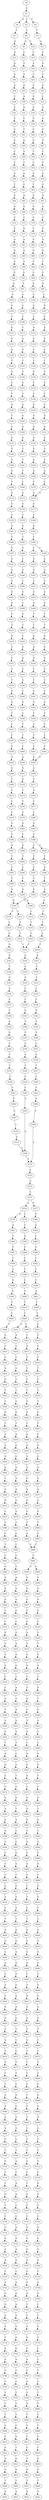 strict digraph  {
	S0 -> S1 [ label = G ];
	S1 -> S2 [ label = A ];
	S1 -> S3 [ label = C ];
	S1 -> S4 [ label = G ];
	S2 -> S5 [ label = T ];
	S3 -> S6 [ label = T ];
	S4 -> S7 [ label = T ];
	S5 -> S8 [ label = A ];
	S6 -> S9 [ label = A ];
	S6 -> S10 [ label = C ];
	S7 -> S11 [ label = G ];
	S8 -> S12 [ label = A ];
	S9 -> S13 [ label = C ];
	S10 -> S14 [ label = C ];
	S11 -> S15 [ label = C ];
	S12 -> S16 [ label = A ];
	S13 -> S17 [ label = G ];
	S14 -> S18 [ label = A ];
	S15 -> S19 [ label = A ];
	S16 -> S20 [ label = A ];
	S17 -> S21 [ label = A ];
	S18 -> S22 [ label = C ];
	S19 -> S23 [ label = C ];
	S20 -> S24 [ label = A ];
	S21 -> S25 [ label = G ];
	S22 -> S26 [ label = C ];
	S23 -> S27 [ label = G ];
	S24 -> S28 [ label = C ];
	S25 -> S29 [ label = A ];
	S26 -> S30 [ label = G ];
	S27 -> S31 [ label = C ];
	S28 -> S32 [ label = T ];
	S29 -> S33 [ label = A ];
	S30 -> S34 [ label = G ];
	S31 -> S35 [ label = G ];
	S32 -> S36 [ label = T ];
	S33 -> S37 [ label = C ];
	S34 -> S38 [ label = A ];
	S35 -> S39 [ label = G ];
	S36 -> S40 [ label = T ];
	S37 -> S41 [ label = T ];
	S38 -> S42 [ label = C ];
	S39 -> S43 [ label = T ];
	S40 -> S44 [ label = G ];
	S41 -> S45 [ label = G ];
	S42 -> S46 [ label = G ];
	S43 -> S47 [ label = G ];
	S44 -> S48 [ label = C ];
	S45 -> S49 [ label = G ];
	S46 -> S50 [ label = T ];
	S47 -> S51 [ label = C ];
	S48 -> S52 [ label = C ];
	S49 -> S53 [ label = C ];
	S50 -> S54 [ label = C ];
	S51 -> S55 [ label = C ];
	S52 -> S56 [ label = G ];
	S53 -> S57 [ label = G ];
	S54 -> S58 [ label = G ];
	S55 -> S59 [ label = G ];
	S56 -> S60 [ label = T ];
	S57 -> S61 [ label = C ];
	S58 -> S62 [ label = T ];
	S59 -> S63 [ label = C ];
	S60 -> S64 [ label = A ];
	S61 -> S65 [ label = A ];
	S62 -> S66 [ label = G ];
	S63 -> S67 [ label = A ];
	S64 -> S68 [ label = G ];
	S65 -> S69 [ label = G ];
	S66 -> S70 [ label = A ];
	S67 -> S71 [ label = A ];
	S68 -> S72 [ label = C ];
	S69 -> S73 [ label = C ];
	S70 -> S74 [ label = C ];
	S71 -> S75 [ label = C ];
	S72 -> S76 [ label = C ];
	S73 -> S77 [ label = G ];
	S74 -> S78 [ label = C ];
	S75 -> S79 [ label = C ];
	S76 -> S80 [ label = G ];
	S77 -> S81 [ label = G ];
	S78 -> S82 [ label = G ];
	S79 -> S83 [ label = A ];
	S80 -> S84 [ label = G ];
	S81 -> S85 [ label = G ];
	S82 -> S86 [ label = G ];
	S83 -> S87 [ label = G ];
	S84 -> S88 [ label = T ];
	S85 -> S89 [ label = T ];
	S86 -> S90 [ label = T ];
	S87 -> S91 [ label = T ];
	S88 -> S92 [ label = G ];
	S89 -> S93 [ label = G ];
	S90 -> S94 [ label = C ];
	S91 -> S95 [ label = C ];
	S92 -> S96 [ label = A ];
	S93 -> S97 [ label = C ];
	S94 -> S98 [ label = G ];
	S95 -> S99 [ label = G ];
	S96 -> S100 [ label = C ];
	S97 -> S101 [ label = C ];
	S98 -> S102 [ label = C ];
	S99 -> S103 [ label = C ];
	S100 -> S104 [ label = G ];
	S101 -> S105 [ label = G ];
	S102 -> S106 [ label = G ];
	S103 -> S107 [ label = G ];
	S104 -> S108 [ label = T ];
	S105 -> S109 [ label = C ];
	S106 -> S110 [ label = T ];
	S107 -> S111 [ label = C ];
	S108 -> S112 [ label = G ];
	S109 -> S113 [ label = C ];
	S110 -> S114 [ label = A ];
	S111 -> S115 [ label = A ];
	S112 -> S116 [ label = G ];
	S113 -> S117 [ label = G ];
	S114 -> S118 [ label = G ];
	S115 -> S119 [ label = G ];
	S116 -> S120 [ label = G ];
	S117 -> S121 [ label = G ];
	S118 -> S122 [ label = C ];
	S119 -> S123 [ label = C ];
	S120 -> S124 [ label = T ];
	S121 -> S125 [ label = T ];
	S122 -> S126 [ label = C ];
	S123 -> S127 [ label = C ];
	S124 -> S128 [ label = A ];
	S125 -> S129 [ label = G ];
	S126 -> S130 [ label = G ];
	S127 -> S131 [ label = G ];
	S128 -> S132 [ label = C ];
	S129 -> S133 [ label = G ];
	S130 -> S134 [ label = C ];
	S131 -> S135 [ label = G ];
	S132 -> S136 [ label = T ];
	S133 -> S137 [ label = T ];
	S134 -> S138 [ label = T ];
	S135 -> S139 [ label = T ];
	S136 -> S140 [ label = A ];
	S137 -> S141 [ label = G ];
	S138 -> S142 [ label = G ];
	S139 -> S143 [ label = G ];
	S140 -> S144 [ label = T ];
	S141 -> S145 [ label = G ];
	S142 -> S146 [ label = G ];
	S143 -> S147 [ label = G ];
	S144 -> S148 [ label = T ];
	S145 -> S149 [ label = A ];
	S146 -> S150 [ label = A ];
	S147 -> S151 [ label = A ];
	S148 -> S152 [ label = G ];
	S149 -> S153 [ label = A ];
	S150 -> S154 [ label = A ];
	S151 -> S155 [ label = A ];
	S152 -> S156 [ label = G ];
	S153 -> S157 [ label = C ];
	S154 -> S158 [ label = G ];
	S155 -> S159 [ label = G ];
	S156 -> S160 [ label = A ];
	S157 -> S161 [ label = C ];
	S158 -> S162 [ label = A ];
	S159 -> S163 [ label = A ];
	S160 -> S164 [ label = A ];
	S161 -> S165 [ label = T ];
	S162 -> S166 [ label = A ];
	S163 -> S167 [ label = A ];
	S164 -> S168 [ label = C ];
	S165 -> S169 [ label = C ];
	S166 -> S170 [ label = C ];
	S167 -> S171 [ label = C ];
	S168 -> S172 [ label = G ];
	S169 -> S173 [ label = G ];
	S170 -> S174 [ label = G ];
	S171 -> S174 [ label = G ];
	S172 -> S175 [ label = G ];
	S173 -> S176 [ label = G ];
	S174 -> S177 [ label = G ];
	S175 -> S178 [ label = T ];
	S176 -> S179 [ label = C ];
	S177 -> S180 [ label = C ];
	S178 -> S181 [ label = A ];
	S179 -> S182 [ label = A ];
	S180 -> S183 [ label = A ];
	S181 -> S184 [ label = C ];
	S182 -> S185 [ label = C ];
	S183 -> S186 [ label = C ];
	S184 -> S187 [ label = G ];
	S185 -> S188 [ label = G ];
	S186 -> S189 [ label = C ];
	S186 -> S190 [ label = T ];
	S187 -> S191 [ label = A ];
	S188 -> S192 [ label = C ];
	S189 -> S193 [ label = G ];
	S190 -> S194 [ label = G ];
	S191 -> S195 [ label = A ];
	S192 -> S196 [ label = G ];
	S193 -> S197 [ label = G ];
	S194 -> S198 [ label = G ];
	S195 -> S199 [ label = G ];
	S196 -> S200 [ label = C ];
	S197 -> S201 [ label = G ];
	S198 -> S202 [ label = G ];
	S199 -> S203 [ label = A ];
	S200 -> S204 [ label = G ];
	S201 -> S205 [ label = A ];
	S202 -> S206 [ label = A ];
	S203 -> S207 [ label = A ];
	S204 -> S208 [ label = C ];
	S205 -> S209 [ label = A ];
	S206 -> S210 [ label = A ];
	S207 -> S211 [ label = G ];
	S208 -> S212 [ label = G ];
	S209 -> S213 [ label = T ];
	S210 -> S214 [ label = C ];
	S211 -> S215 [ label = T ];
	S212 -> S216 [ label = T ];
	S213 -> S217 [ label = T ];
	S214 -> S218 [ label = T ];
	S215 -> S219 [ label = G ];
	S216 -> S220 [ label = C ];
	S217 -> S221 [ label = G ];
	S218 -> S222 [ label = G ];
	S219 -> S223 [ label = T ];
	S220 -> S224 [ label = G ];
	S221 -> S225 [ label = A ];
	S222 -> S226 [ label = G ];
	S223 -> S227 [ label = C ];
	S224 -> S228 [ label = A ];
	S225 -> S229 [ label = A ];
	S226 -> S230 [ label = A ];
	S227 -> S231 [ label = C ];
	S228 -> S232 [ label = C ];
	S229 -> S233 [ label = C ];
	S230 -> S234 [ label = C ];
	S231 -> S235 [ label = T ];
	S232 -> S236 [ label = G ];
	S233 -> S237 [ label = C ];
	S234 -> S238 [ label = C ];
	S235 -> S239 [ label = G ];
	S236 -> S240 [ label = C ];
	S237 -> S241 [ label = C ];
	S238 -> S242 [ label = C ];
	S239 -> S243 [ label = G ];
	S240 -> S244 [ label = G ];
	S241 -> S245 [ label = G ];
	S242 -> S246 [ label = G ];
	S243 -> S247 [ label = C ];
	S244 -> S248 [ label = C ];
	S245 -> S249 [ label = T ];
	S246 -> S250 [ label = T ];
	S247 -> S251 [ label = C ];
	S248 -> S252 [ label = C ];
	S249 -> S253 [ label = C ];
	S250 -> S254 [ label = C ];
	S251 -> S255 [ label = T ];
	S252 -> S256 [ label = T ];
	S253 -> S257 [ label = T ];
	S254 -> S258 [ label = T ];
	S255 -> S259 [ label = G ];
	S256 -> S260 [ label = C ];
	S257 -> S261 [ label = C ];
	S258 -> S262 [ label = C ];
	S259 -> S263 [ label = G ];
	S260 -> S264 [ label = G ];
	S261 -> S265 [ label = G ];
	S262 -> S265 [ label = G ];
	S263 -> S266 [ label = G ];
	S264 -> S267 [ label = G ];
	S265 -> S268 [ label = G ];
	S266 -> S269 [ label = T ];
	S267 -> S270 [ label = G ];
	S268 -> S271 [ label = C ];
	S269 -> S272 [ label = C ];
	S270 -> S273 [ label = C ];
	S271 -> S274 [ label = A ];
	S272 -> S275 [ label = C ];
	S273 -> S276 [ label = T ];
	S274 -> S277 [ label = C ];
	S275 -> S278 [ label = C ];
	S276 -> S279 [ label = C ];
	S277 -> S280 [ label = C ];
	S278 -> S281 [ label = G ];
	S279 -> S282 [ label = A ];
	S280 -> S283 [ label = G ];
	S281 -> S284 [ label = A ];
	S282 -> S285 [ label = C ];
	S283 -> S286 [ label = A ];
	S284 -> S287 [ label = G ];
	S285 -> S288 [ label = G ];
	S286 -> S289 [ label = G ];
	S286 -> S290 [ label = A ];
	S287 -> S291 [ label = T ];
	S288 -> S292 [ label = T ];
	S289 -> S293 [ label = T ];
	S290 -> S294 [ label = T ];
	S291 -> S295 [ label = C ];
	S292 -> S296 [ label = C ];
	S293 -> S297 [ label = C ];
	S294 -> S298 [ label = G ];
	S295 -> S299 [ label = C ];
	S296 -> S300 [ label = C ];
	S297 -> S301 [ label = C ];
	S298 -> S302 [ label = T ];
	S299 -> S303 [ label = A ];
	S300 -> S304 [ label = A ];
	S301 -> S305 [ label = A ];
	S302 -> S306 [ label = A ];
	S303 -> S307 [ label = G ];
	S304 -> S308 [ label = G ];
	S305 -> S307 [ label = G ];
	S306 -> S309 [ label = G ];
	S307 -> S310 [ label = T ];
	S307 -> S311 [ label = C ];
	S308 -> S312 [ label = C ];
	S309 -> S313 [ label = T ];
	S310 -> S314 [ label = A ];
	S311 -> S315 [ label = T ];
	S312 -> S316 [ label = T ];
	S313 -> S317 [ label = T ];
	S314 -> S318 [ label = G ];
	S315 -> S319 [ label = T ];
	S316 -> S320 [ label = T ];
	S317 -> S321 [ label = T ];
	S318 -> S322 [ label = G ];
	S319 -> S323 [ label = C ];
	S320 -> S323 [ label = C ];
	S321 -> S324 [ label = C ];
	S322 -> S325 [ label = G ];
	S323 -> S326 [ label = A ];
	S324 -> S327 [ label = A ];
	S325 -> S328 [ label = T ];
	S326 -> S329 [ label = C ];
	S327 -> S330 [ label = C ];
	S328 -> S331 [ label = C ];
	S329 -> S332 [ label = G ];
	S330 -> S333 [ label = T ];
	S331 -> S334 [ label = A ];
	S332 -> S335 [ label = C ];
	S333 -> S336 [ label = C ];
	S334 -> S337 [ label = C ];
	S335 -> S338 [ label = C ];
	S336 -> S339 [ label = C ];
	S337 -> S340 [ label = T ];
	S338 -> S341 [ label = C ];
	S339 -> S342 [ label = T ];
	S340 -> S343 [ label = C ];
	S341 -> S344 [ label = T ];
	S342 -> S345 [ label = T ];
	S343 -> S346 [ label = G ];
	S344 -> S347 [ label = T ];
	S345 -> S348 [ label = T ];
	S346 -> S349 [ label = C ];
	S347 -> S350 [ label = C ];
	S348 -> S351 [ label = C ];
	S349 -> S352 [ label = T ];
	S350 -> S353 [ label = A ];
	S351 -> S354 [ label = A ];
	S352 -> S355 [ label = T ];
	S353 -> S356 [ label = T ];
	S354 -> S357 [ label = T ];
	S355 -> S358 [ label = C ];
	S356 -> S359 [ label = C ];
	S357 -> S360 [ label = C ];
	S358 -> S361 [ label = A ];
	S359 -> S362 [ label = C ];
	S360 -> S363 [ label = C ];
	S361 -> S364 [ label = T ];
	S362 -> S365 [ label = A ];
	S363 -> S366 [ label = A ];
	S364 -> S367 [ label = C ];
	S365 -> S368 [ label = G ];
	S366 -> S369 [ label = G ];
	S367 -> S370 [ label = C ];
	S368 -> S371 [ label = A ];
	S369 -> S371 [ label = A ];
	S370 -> S372 [ label = A ];
	S371 -> S373 [ label = A ];
	S372 -> S368 [ label = G ];
	S373 -> S374 [ label = C ];
	S374 -> S375 [ label = C ];
	S375 -> S376 [ label = A ];
	S375 -> S377 [ label = G ];
	S376 -> S378 [ label = G ];
	S376 -> S379 [ label = C ];
	S377 -> S380 [ label = G ];
	S378 -> S381 [ label = A ];
	S379 -> S382 [ label = C ];
	S380 -> S383 [ label = A ];
	S381 -> S384 [ label = C ];
	S382 -> S385 [ label = A ];
	S383 -> S386 [ label = C ];
	S384 -> S387 [ label = T ];
	S385 -> S388 [ label = C ];
	S386 -> S389 [ label = G ];
	S387 -> S390 [ label = C ];
	S388 -> S391 [ label = C ];
	S389 -> S392 [ label = C ];
	S390 -> S393 [ label = C ];
	S391 -> S394 [ label = C ];
	S392 -> S395 [ label = C ];
	S393 -> S396 [ label = C ];
	S394 -> S397 [ label = C ];
	S395 -> S398 [ label = C ];
	S396 -> S399 [ label = A ];
	S397 -> S400 [ label = T ];
	S398 -> S401 [ label = A ];
	S399 -> S402 [ label = T ];
	S400 -> S403 [ label = T ];
	S401 -> S404 [ label = T ];
	S402 -> S405 [ label = C ];
	S403 -> S406 [ label = C ];
	S404 -> S407 [ label = C ];
	S405 -> S408 [ label = T ];
	S406 -> S409 [ label = C ];
	S406 -> S410 [ label = G ];
	S407 -> S411 [ label = G ];
	S408 -> S412 [ label = G ];
	S409 -> S413 [ label = T ];
	S410 -> S414 [ label = A ];
	S411 -> S415 [ label = T ];
	S412 -> S416 [ label = C ];
	S413 -> S417 [ label = G ];
	S414 -> S418 [ label = T ];
	S415 -> S419 [ label = C ];
	S416 -> S420 [ label = C ];
	S417 -> S421 [ label = T ];
	S418 -> S422 [ label = C ];
	S419 -> S423 [ label = C ];
	S420 -> S424 [ label = A ];
	S421 -> S425 [ label = C ];
	S422 -> S426 [ label = G ];
	S423 -> S427 [ label = T ];
	S424 -> S428 [ label = G ];
	S425 -> S429 [ label = C ];
	S426 -> S430 [ label = T ];
	S427 -> S431 [ label = C ];
	S428 -> S432 [ label = T ];
	S429 -> S433 [ label = T ];
	S430 -> S434 [ label = T ];
	S431 -> S435 [ label = T ];
	S432 -> S436 [ label = C ];
	S433 -> S437 [ label = T ];
	S434 -> S438 [ label = T ];
	S435 -> S439 [ label = T ];
	S436 -> S440 [ label = G ];
	S437 -> S441 [ label = G ];
	S438 -> S442 [ label = G ];
	S439 -> S443 [ label = C ];
	S440 -> S444 [ label = T ];
	S441 -> S445 [ label = T ];
	S442 -> S446 [ label = T ];
	S443 -> S447 [ label = T ];
	S444 -> S448 [ label = A ];
	S445 -> S449 [ label = A ];
	S446 -> S450 [ label = A ];
	S447 -> S451 [ label = C ];
	S448 -> S452 [ label = A ];
	S449 -> S453 [ label = G ];
	S450 -> S454 [ label = G ];
	S451 -> S455 [ label = G ];
	S452 -> S456 [ label = G ];
	S453 -> S457 [ label = G ];
	S454 -> S458 [ label = G ];
	S455 -> S459 [ label = G ];
	S456 -> S460 [ label = A ];
	S457 -> S461 [ label = A ];
	S458 -> S462 [ label = A ];
	S459 -> S463 [ label = A ];
	S460 -> S464 [ label = C ];
	S461 -> S465 [ label = G ];
	S462 -> S466 [ label = A ];
	S463 -> S467 [ label = G ];
	S464 -> S468 [ label = G ];
	S465 -> S469 [ label = A ];
	S466 -> S470 [ label = A ];
	S467 -> S471 [ label = A ];
	S468 -> S472 [ label = G ];
	S469 -> S473 [ label = G ];
	S470 -> S474 [ label = G ];
	S471 -> S475 [ label = G ];
	S472 -> S476 [ label = C ];
	S473 -> S477 [ label = G ];
	S474 -> S478 [ label = G ];
	S475 -> S479 [ label = G ];
	S476 -> S480 [ label = T ];
	S477 -> S481 [ label = T ];
	S478 -> S482 [ label = T ];
	S479 -> S483 [ label = T ];
	S480 -> S484 [ label = C ];
	S481 -> S485 [ label = C ];
	S482 -> S486 [ label = C ];
	S483 -> S487 [ label = C ];
	S484 -> S488 [ label = T ];
	S485 -> S489 [ label = C ];
	S486 -> S490 [ label = C ];
	S487 -> S489 [ label = C ];
	S488 -> S491 [ label = C ];
	S489 -> S492 [ label = C ];
	S490 -> S493 [ label = C ];
	S491 -> S494 [ label = G ];
	S492 -> S495 [ label = A ];
	S492 -> S496 [ label = G ];
	S493 -> S497 [ label = G ];
	S494 -> S498 [ label = A ];
	S495 -> S499 [ label = G ];
	S496 -> S500 [ label = G ];
	S497 -> S501 [ label = A ];
	S498 -> S502 [ label = A ];
	S499 -> S503 [ label = A ];
	S500 -> S504 [ label = A ];
	S501 -> S505 [ label = A ];
	S502 -> S506 [ label = G ];
	S503 -> S507 [ label = G ];
	S504 -> S508 [ label = G ];
	S505 -> S509 [ label = G ];
	S506 -> S510 [ label = T ];
	S507 -> S511 [ label = C ];
	S508 -> S512 [ label = G ];
	S509 -> S513 [ label = T ];
	S510 -> S514 [ label = C ];
	S511 -> S515 [ label = C ];
	S512 -> S516 [ label = C ];
	S513 -> S517 [ label = C ];
	S514 -> S518 [ label = G ];
	S515 -> S519 [ label = A ];
	S516 -> S520 [ label = G ];
	S517 -> S521 [ label = G ];
	S518 -> S522 [ label = C ];
	S519 -> S523 [ label = C ];
	S520 -> S524 [ label = T ];
	S521 -> S525 [ label = A ];
	S522 -> S526 [ label = G ];
	S523 -> S527 [ label = G ];
	S524 -> S528 [ label = G ];
	S525 -> S529 [ label = G ];
	S526 -> S530 [ label = G ];
	S527 -> S531 [ label = G ];
	S528 -> S532 [ label = G ];
	S529 -> S533 [ label = G ];
	S530 -> S534 [ label = C ];
	S531 -> S535 [ label = T ];
	S532 -> S536 [ label = T ];
	S533 -> S537 [ label = T ];
	S534 -> S538 [ label = T ];
	S535 -> S539 [ label = T ];
	S536 -> S540 [ label = A ];
	S537 -> S541 [ label = A ];
	S538 -> S542 [ label = A ];
	S539 -> S543 [ label = A ];
	S540 -> S544 [ label = T ];
	S541 -> S545 [ label = T ];
	S542 -> S546 [ label = T ];
	S543 -> S547 [ label = C ];
	S544 -> S548 [ label = G ];
	S545 -> S549 [ label = A ];
	S546 -> S550 [ label = A ];
	S547 -> S551 [ label = T ];
	S548 -> S552 [ label = A ];
	S549 -> S553 [ label = A ];
	S550 -> S554 [ label = G ];
	S551 -> S555 [ label = G ];
	S552 -> S556 [ label = G ];
	S553 -> S557 [ label = G ];
	S554 -> S558 [ label = T ];
	S555 -> S559 [ label = C ];
	S556 -> S560 [ label = C ];
	S557 -> S561 [ label = T ];
	S558 -> S562 [ label = A ];
	S559 -> S563 [ label = A ];
	S560 -> S564 [ label = G ];
	S561 -> S565 [ label = C ];
	S562 -> S566 [ label = G ];
	S563 -> S567 [ label = G ];
	S564 -> S568 [ label = G ];
	S565 -> S569 [ label = G ];
	S566 -> S570 [ label = C ];
	S567 -> S571 [ label = A ];
	S568 -> S572 [ label = T ];
	S569 -> S573 [ label = T ];
	S570 -> S574 [ label = C ];
	S571 -> S575 [ label = C ];
	S572 -> S576 [ label = C ];
	S573 -> S577 [ label = G ];
	S574 -> S578 [ label = G ];
	S575 -> S579 [ label = G ];
	S576 -> S580 [ label = G ];
	S577 -> S581 [ label = G ];
	S578 -> S582 [ label = A ];
	S579 -> S583 [ label = G ];
	S580 -> S584 [ label = C ];
	S581 -> S585 [ label = T ];
	S582 -> S586 [ label = A ];
	S583 -> S587 [ label = A ];
	S584 -> S588 [ label = A ];
	S585 -> S589 [ label = A ];
	S586 -> S590 [ label = A ];
	S587 -> S591 [ label = C ];
	S588 -> S592 [ label = C ];
	S589 -> S593 [ label = C ];
	S590 -> S594 [ label = C ];
	S591 -> S595 [ label = A ];
	S592 -> S596 [ label = G ];
	S593 -> S597 [ label = C ];
	S594 -> S598 [ label = C ];
	S595 -> S599 [ label = C ];
	S596 -> S600 [ label = C ];
	S597 -> S601 [ label = G ];
	S598 -> S602 [ label = C ];
	S599 -> S603 [ label = A ];
	S600 -> S604 [ label = G ];
	S601 -> S605 [ label = G ];
	S602 -> S606 [ label = C ];
	S603 -> S607 [ label = C ];
	S604 -> S608 [ label = C ];
	S605 -> S609 [ label = T ];
	S606 -> S610 [ label = G ];
	S607 -> S611 [ label = C ];
	S608 -> S612 [ label = G ];
	S609 -> S613 [ label = G ];
	S610 -> S614 [ label = A ];
	S611 -> S615 [ label = T ];
	S612 -> S616 [ label = G ];
	S613 -> S617 [ label = G ];
	S614 -> S618 [ label = C ];
	S615 -> S619 [ label = C ];
	S616 -> S620 [ label = C ];
	S617 -> S621 [ label = T ];
	S618 -> S622 [ label = T ];
	S619 -> S623 [ label = T ];
	S620 -> S624 [ label = T ];
	S621 -> S625 [ label = T ];
	S622 -> S626 [ label = A ];
	S623 -> S627 [ label = A ];
	S624 -> S628 [ label = G ];
	S625 -> S629 [ label = A ];
	S626 -> S630 [ label = G ];
	S627 -> S631 [ label = G ];
	S628 -> S632 [ label = G ];
	S629 -> S633 [ label = G ];
	S630 -> S634 [ label = A ];
	S631 -> S635 [ label = A ];
	S632 -> S636 [ label = A ];
	S633 -> S637 [ label = A ];
	S634 -> S638 [ label = A ];
	S635 -> S639 [ label = A ];
	S636 -> S640 [ label = A ];
	S637 -> S641 [ label = A ];
	S638 -> S642 [ label = T ];
	S639 -> S643 [ label = C ];
	S640 -> S644 [ label = T ];
	S641 -> S645 [ label = G ];
	S642 -> S646 [ label = C ];
	S643 -> S647 [ label = G ];
	S644 -> S648 [ label = G ];
	S645 -> S649 [ label = G ];
	S646 -> S650 [ label = G ];
	S647 -> S651 [ label = A ];
	S648 -> S652 [ label = G ];
	S649 -> S653 [ label = G ];
	S650 -> S654 [ label = G ];
	S651 -> S655 [ label = G ];
	S652 -> S656 [ label = G ];
	S653 -> S657 [ label = G ];
	S654 -> S658 [ label = G ];
	S655 -> S659 [ label = G ];
	S656 -> S660 [ label = G ];
	S657 -> S661 [ label = G ];
	S658 -> S662 [ label = T ];
	S659 -> S663 [ label = T ];
	S660 -> S664 [ label = T ];
	S661 -> S665 [ label = T ];
	S662 -> S666 [ label = A ];
	S663 -> S667 [ label = G ];
	S664 -> S668 [ label = C ];
	S665 -> S669 [ label = C ];
	S666 -> S670 [ label = T ];
	S667 -> S671 [ label = T ];
	S668 -> S672 [ label = C ];
	S669 -> S673 [ label = C ];
	S670 -> S674 [ label = C ];
	S671 -> S675 [ label = C ];
	S672 -> S676 [ label = G ];
	S673 -> S677 [ label = G ];
	S674 -> S678 [ label = C ];
	S675 -> S679 [ label = C ];
	S676 -> S680 [ label = C ];
	S677 -> S681 [ label = T ];
	S678 -> S682 [ label = C ];
	S679 -> S683 [ label = C ];
	S680 -> S684 [ label = C ];
	S681 -> S685 [ label = C ];
	S682 -> S686 [ label = G ];
	S683 -> S687 [ label = T ];
	S684 -> S688 [ label = G ];
	S685 -> S689 [ label = G ];
	S686 -> S690 [ label = A ];
	S687 -> S691 [ label = G ];
	S688 -> S692 [ label = G ];
	S689 -> S693 [ label = G ];
	S690 -> S694 [ label = A ];
	S691 -> S695 [ label = T ];
	S692 -> S696 [ label = A ];
	S693 -> S697 [ label = A ];
	S694 -> S698 [ label = A ];
	S695 -> S699 [ label = C ];
	S696 -> S700 [ label = A ];
	S697 -> S701 [ label = A ];
	S698 -> S702 [ label = G ];
	S699 -> S703 [ label = C ];
	S700 -> S704 [ label = C ];
	S701 -> S705 [ label = C ];
	S702 -> S706 [ label = T ];
	S703 -> S707 [ label = T ];
	S704 -> S708 [ label = T ];
	S705 -> S709 [ label = T ];
	S706 -> S710 [ label = G ];
	S707 -> S711 [ label = A ];
	S708 -> S712 [ label = G ];
	S709 -> S713 [ label = A ];
	S710 -> S714 [ label = T ];
	S711 -> S715 [ label = C ];
	S712 -> S716 [ label = C ];
	S713 -> S717 [ label = C ];
	S714 -> S718 [ label = C ];
	S715 -> S719 [ label = T ];
	S716 -> S720 [ label = A ];
	S717 -> S721 [ label = A ];
	S718 -> S722 [ label = G ];
	S719 -> S723 [ label = A ];
	S720 -> S724 [ label = A ];
	S721 -> S725 [ label = A ];
	S722 -> S726 [ label = T ];
	S723 -> S727 [ label = C ];
	S724 -> S728 [ label = C ];
	S725 -> S729 [ label = C ];
	S726 -> S730 [ label = C ];
	S727 -> S731 [ label = C ];
	S728 -> S732 [ label = C ];
	S729 -> S733 [ label = G ];
	S730 -> S734 [ label = G ];
	S731 -> S735 [ label = A ];
	S732 -> S736 [ label = A ];
	S733 -> S737 [ label = A ];
	S734 -> S738 [ label = G ];
	S735 -> S739 [ label = G ];
	S736 -> S740 [ label = G ];
	S737 -> S741 [ label = A ];
	S738 -> S742 [ label = A ];
	S739 -> S743 [ label = G ];
	S740 -> S744 [ label = A ];
	S741 -> S745 [ label = A ];
	S742 -> S746 [ label = A ];
	S743 -> S747 [ label = A ];
	S744 -> S748 [ label = A ];
	S745 -> S749 [ label = A ];
	S746 -> S750 [ label = C ];
	S747 -> S751 [ label = G ];
	S748 -> S752 [ label = C ];
	S749 -> S753 [ label = C ];
	S750 -> S754 [ label = A ];
	S751 -> S755 [ label = A ];
	S752 -> S756 [ label = A ];
	S753 -> S757 [ label = A ];
	S754 -> S758 [ label = G ];
	S755 -> S759 [ label = G ];
	S756 -> S760 [ label = G ];
	S757 -> S761 [ label = G ];
	S758 -> S762 [ label = G ];
	S759 -> S763 [ label = T ];
	S760 -> S764 [ label = C ];
	S761 -> S765 [ label = A ];
	S762 -> S766 [ label = A ];
	S763 -> S767 [ label = C ];
	S764 -> S768 [ label = C ];
	S765 -> S769 [ label = A ];
	S766 -> S770 [ label = A ];
	S767 -> S771 [ label = A ];
	S768 -> S772 [ label = G ];
	S769 -> S773 [ label = G ];
	S770 -> S774 [ label = T ];
	S771 -> S775 [ label = G ];
	S772 -> S776 [ label = T ];
	S773 -> S777 [ label = G ];
	S774 -> S778 [ label = A ];
	S775 -> S779 [ label = G ];
	S776 -> S780 [ label = C ];
	S777 -> S781 [ label = G ];
	S778 -> S782 [ label = G ];
	S779 -> S783 [ label = A ];
	S780 -> S784 [ label = C ];
	S781 -> S785 [ label = G ];
	S782 -> S786 [ label = T ];
	S783 -> S787 [ label = C ];
	S784 -> S788 [ label = T ];
	S785 -> S789 [ label = T ];
	S786 -> S790 [ label = C ];
	S787 -> S791 [ label = C ];
	S788 -> S792 [ label = C ];
	S789 -> S793 [ label = C ];
	S790 -> S794 [ label = T ];
	S791 -> S795 [ label = A ];
	S792 -> S796 [ label = T ];
	S793 -> S797 [ label = T ];
	S794 -> S798 [ label = C ];
	S795 -> S799 [ label = G ];
	S796 -> S800 [ label = G ];
	S797 -> S801 [ label = C ];
	S798 -> S802 [ label = T ];
	S799 -> S803 [ label = T ];
	S800 -> S804 [ label = T ];
	S801 -> S805 [ label = T ];
	S802 -> S806 [ label = C ];
	S803 -> S807 [ label = C ];
	S804 -> S808 [ label = C ];
	S805 -> S809 [ label = C ];
	S806 -> S810 [ label = T ];
	S807 -> S811 [ label = T ];
	S808 -> S812 [ label = G ];
	S809 -> S813 [ label = G ];
	S810 -> S814 [ label = G ];
	S811 -> S815 [ label = C ];
	S812 -> S816 [ label = T ];
	S813 -> S817 [ label = T ];
	S814 -> S818 [ label = A ];
	S815 -> S819 [ label = T ];
	S816 -> S820 [ label = G ];
	S817 -> S821 [ label = G ];
	S818 -> S822 [ label = G ];
	S819 -> S823 [ label = G ];
	S820 -> S824 [ label = G ];
	S821 -> S825 [ label = G ];
	S822 -> S826 [ label = T ];
	S823 -> S827 [ label = T ];
	S824 -> S828 [ label = T ];
	S825 -> S829 [ label = T ];
	S826 -> S830 [ label = A ];
	S827 -> S831 [ label = A ];
	S828 -> S832 [ label = A ];
	S829 -> S833 [ label = A ];
}
